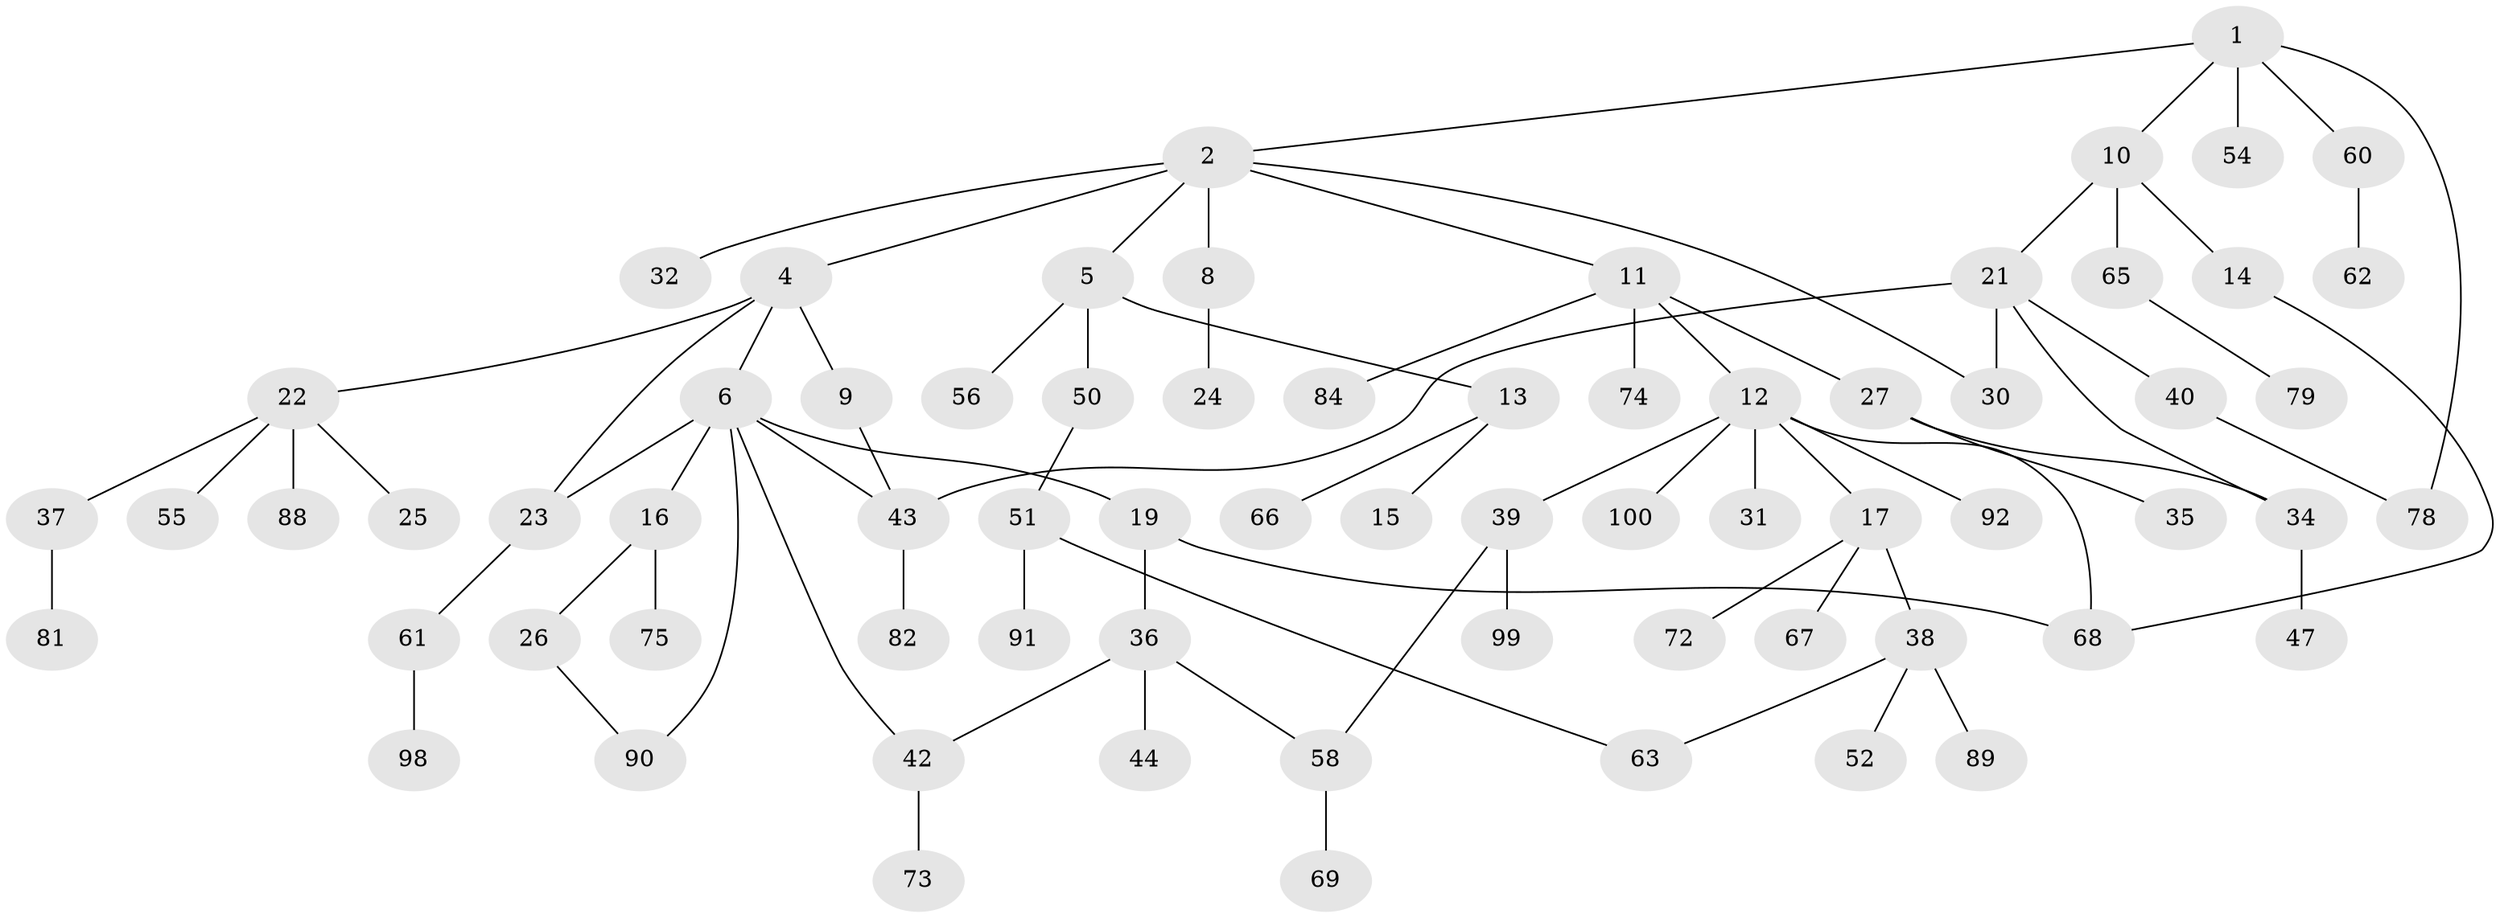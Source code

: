 // Generated by graph-tools (version 1.1) at 2025/23/03/03/25 07:23:31]
// undirected, 70 vertices, 81 edges
graph export_dot {
graph [start="1"]
  node [color=gray90,style=filled];
  1 [super="+86"];
  2 [super="+3"];
  4 [super="+7"];
  5 [super="+45"];
  6 [super="+46"];
  8;
  9;
  10 [super="+20"];
  11 [super="+80"];
  12 [super="+18"];
  13 [super="+59"];
  14;
  15;
  16 [super="+83"];
  17 [super="+29"];
  19;
  21 [super="+33"];
  22 [super="+28"];
  23;
  24;
  25;
  26 [super="+49"];
  27 [super="+94"];
  30;
  31;
  32;
  34 [super="+97"];
  35;
  36 [super="+64"];
  37 [super="+53"];
  38 [super="+41"];
  39 [super="+48"];
  40 [super="+76"];
  42;
  43 [super="+57"];
  44;
  47 [super="+93"];
  50;
  51;
  52;
  54;
  55 [super="+77"];
  56;
  58 [super="+70"];
  60;
  61 [super="+71"];
  62;
  63;
  65;
  66 [super="+87"];
  67;
  68 [super="+85"];
  69;
  72 [super="+95"];
  73;
  74;
  75;
  78;
  79;
  81;
  82;
  84;
  88;
  89 [super="+96"];
  90;
  91;
  92;
  98;
  99;
  100;
  1 -- 2;
  1 -- 10;
  1 -- 54;
  1 -- 60;
  1 -- 78;
  2 -- 4;
  2 -- 5;
  2 -- 11;
  2 -- 30;
  2 -- 8;
  2 -- 32;
  4 -- 6;
  4 -- 9;
  4 -- 22;
  4 -- 23;
  5 -- 13;
  5 -- 56;
  5 -- 50;
  6 -- 16;
  6 -- 19;
  6 -- 42;
  6 -- 90;
  6 -- 23;
  6 -- 43;
  8 -- 24;
  9 -- 43;
  10 -- 14;
  10 -- 65;
  10 -- 21;
  11 -- 12;
  11 -- 27;
  11 -- 74;
  11 -- 84;
  12 -- 17;
  12 -- 31;
  12 -- 39;
  12 -- 100;
  12 -- 68;
  12 -- 92;
  13 -- 15;
  13 -- 66;
  14 -- 68;
  16 -- 26;
  16 -- 75;
  17 -- 38;
  17 -- 67;
  17 -- 72;
  19 -- 36;
  19 -- 68;
  21 -- 30;
  21 -- 34;
  21 -- 40;
  21 -- 43;
  22 -- 25;
  22 -- 37;
  22 -- 55;
  22 -- 88;
  23 -- 61;
  26 -- 90;
  27 -- 35;
  27 -- 34;
  34 -- 47;
  36 -- 42;
  36 -- 44;
  36 -- 58;
  37 -- 81;
  38 -- 89;
  38 -- 52;
  38 -- 63;
  39 -- 58;
  39 -- 99;
  40 -- 78;
  42 -- 73;
  43 -- 82;
  50 -- 51;
  51 -- 91;
  51 -- 63;
  58 -- 69;
  60 -- 62;
  61 -- 98;
  65 -- 79;
}
